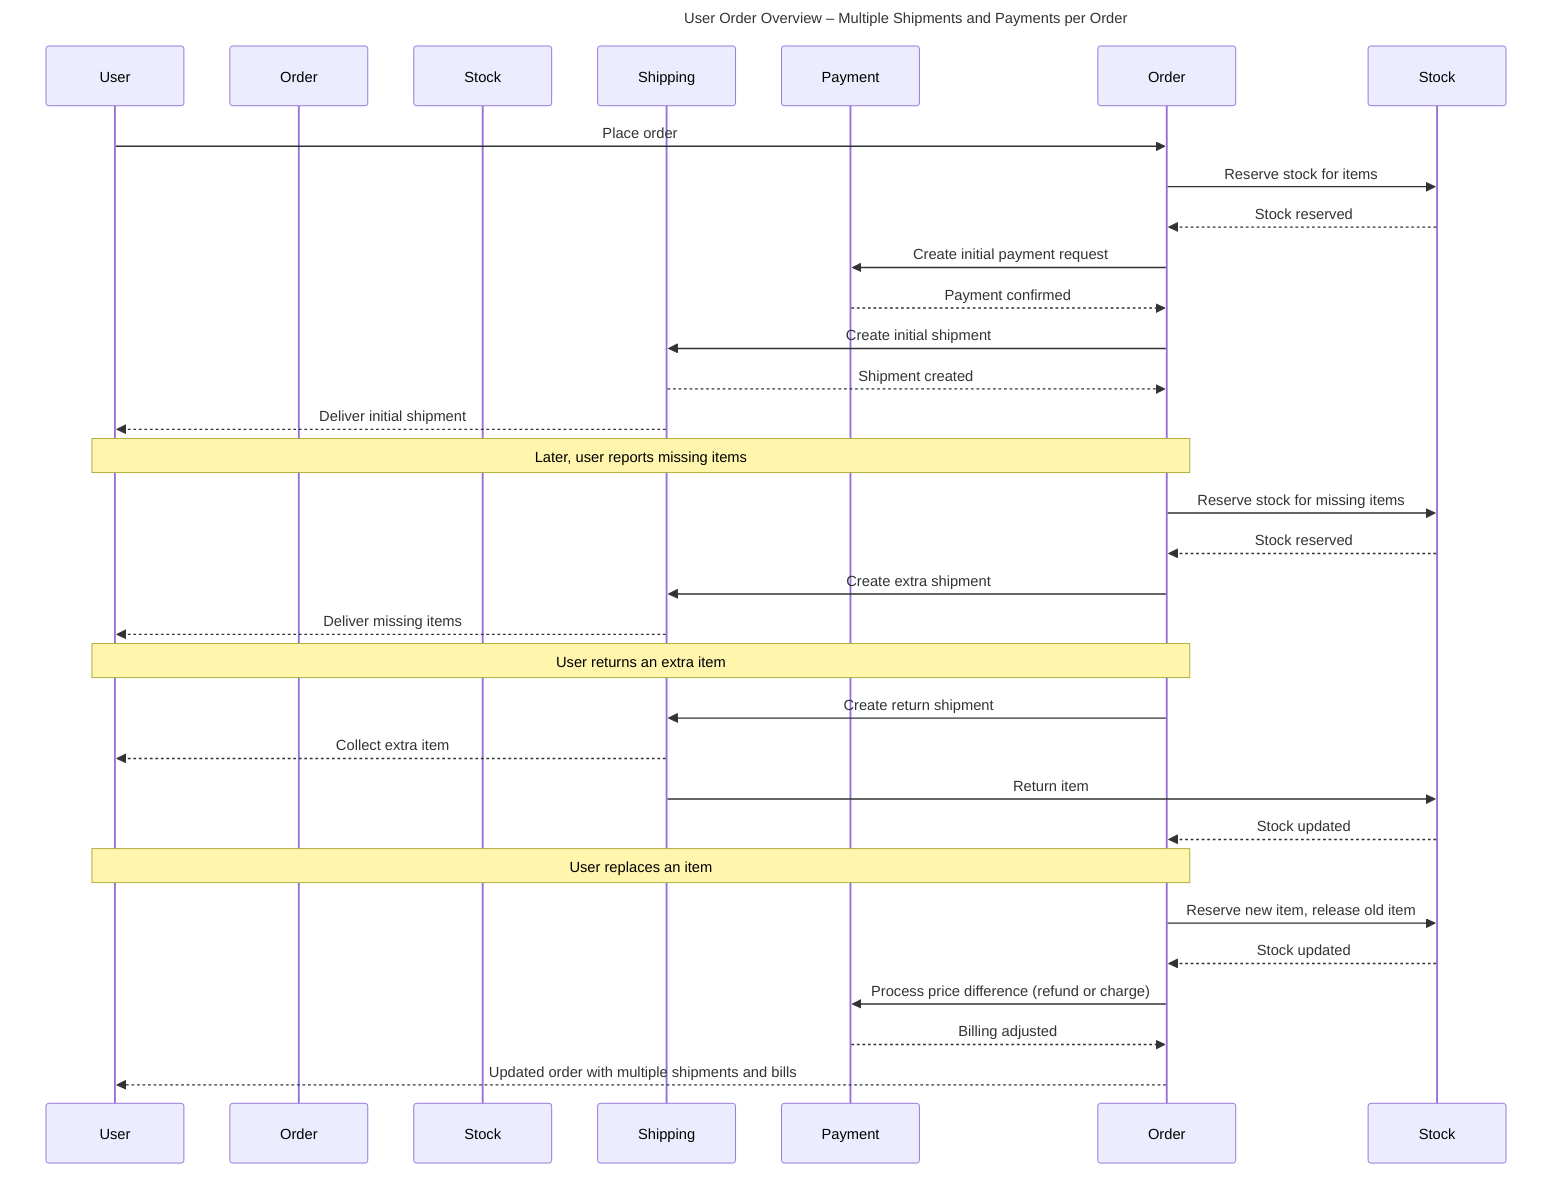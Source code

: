 sequenceDiagram
    title User Order Overview – Multiple Shipments and Payments per Order

    participant User
    participant OrderService as Order
    participant Inventory as Stock
    participant Shipping as Shipping
    participant Payment as Payment

    User->>Order: Place order
    Order->>Stock: Reserve stock for items
    Stock-->>Order: Stock reserved

    Order->>Payment: Create initial payment request
    Payment-->>Order: Payment confirmed

    Order->>Shipping: Create initial shipment
    Shipping-->>Order: Shipment created
    Shipping-->>User: Deliver initial shipment

    Note over User,Order: Later, user reports missing items

    Order->>Stock: Reserve stock for missing items
    Stock-->>Order: Stock reserved
    Order->>Shipping: Create extra shipment
    Shipping-->>User: Deliver missing items

    Note over User,Order: User returns an extra item

    Order->>Shipping: Create return shipment
    Shipping-->>User: Collect extra item
    Shipping->>Stock: Return item
    Stock-->>Order: Stock updated

    Note over User,Order: User replaces an item

    Order->>Stock: Reserve new item, release old item
    Stock-->>Order: Stock updated

    Order->>Payment: Process price difference (refund or charge)
    Payment-->>Order: Billing adjusted

    Order-->>User: Updated order with multiple shipments and bills